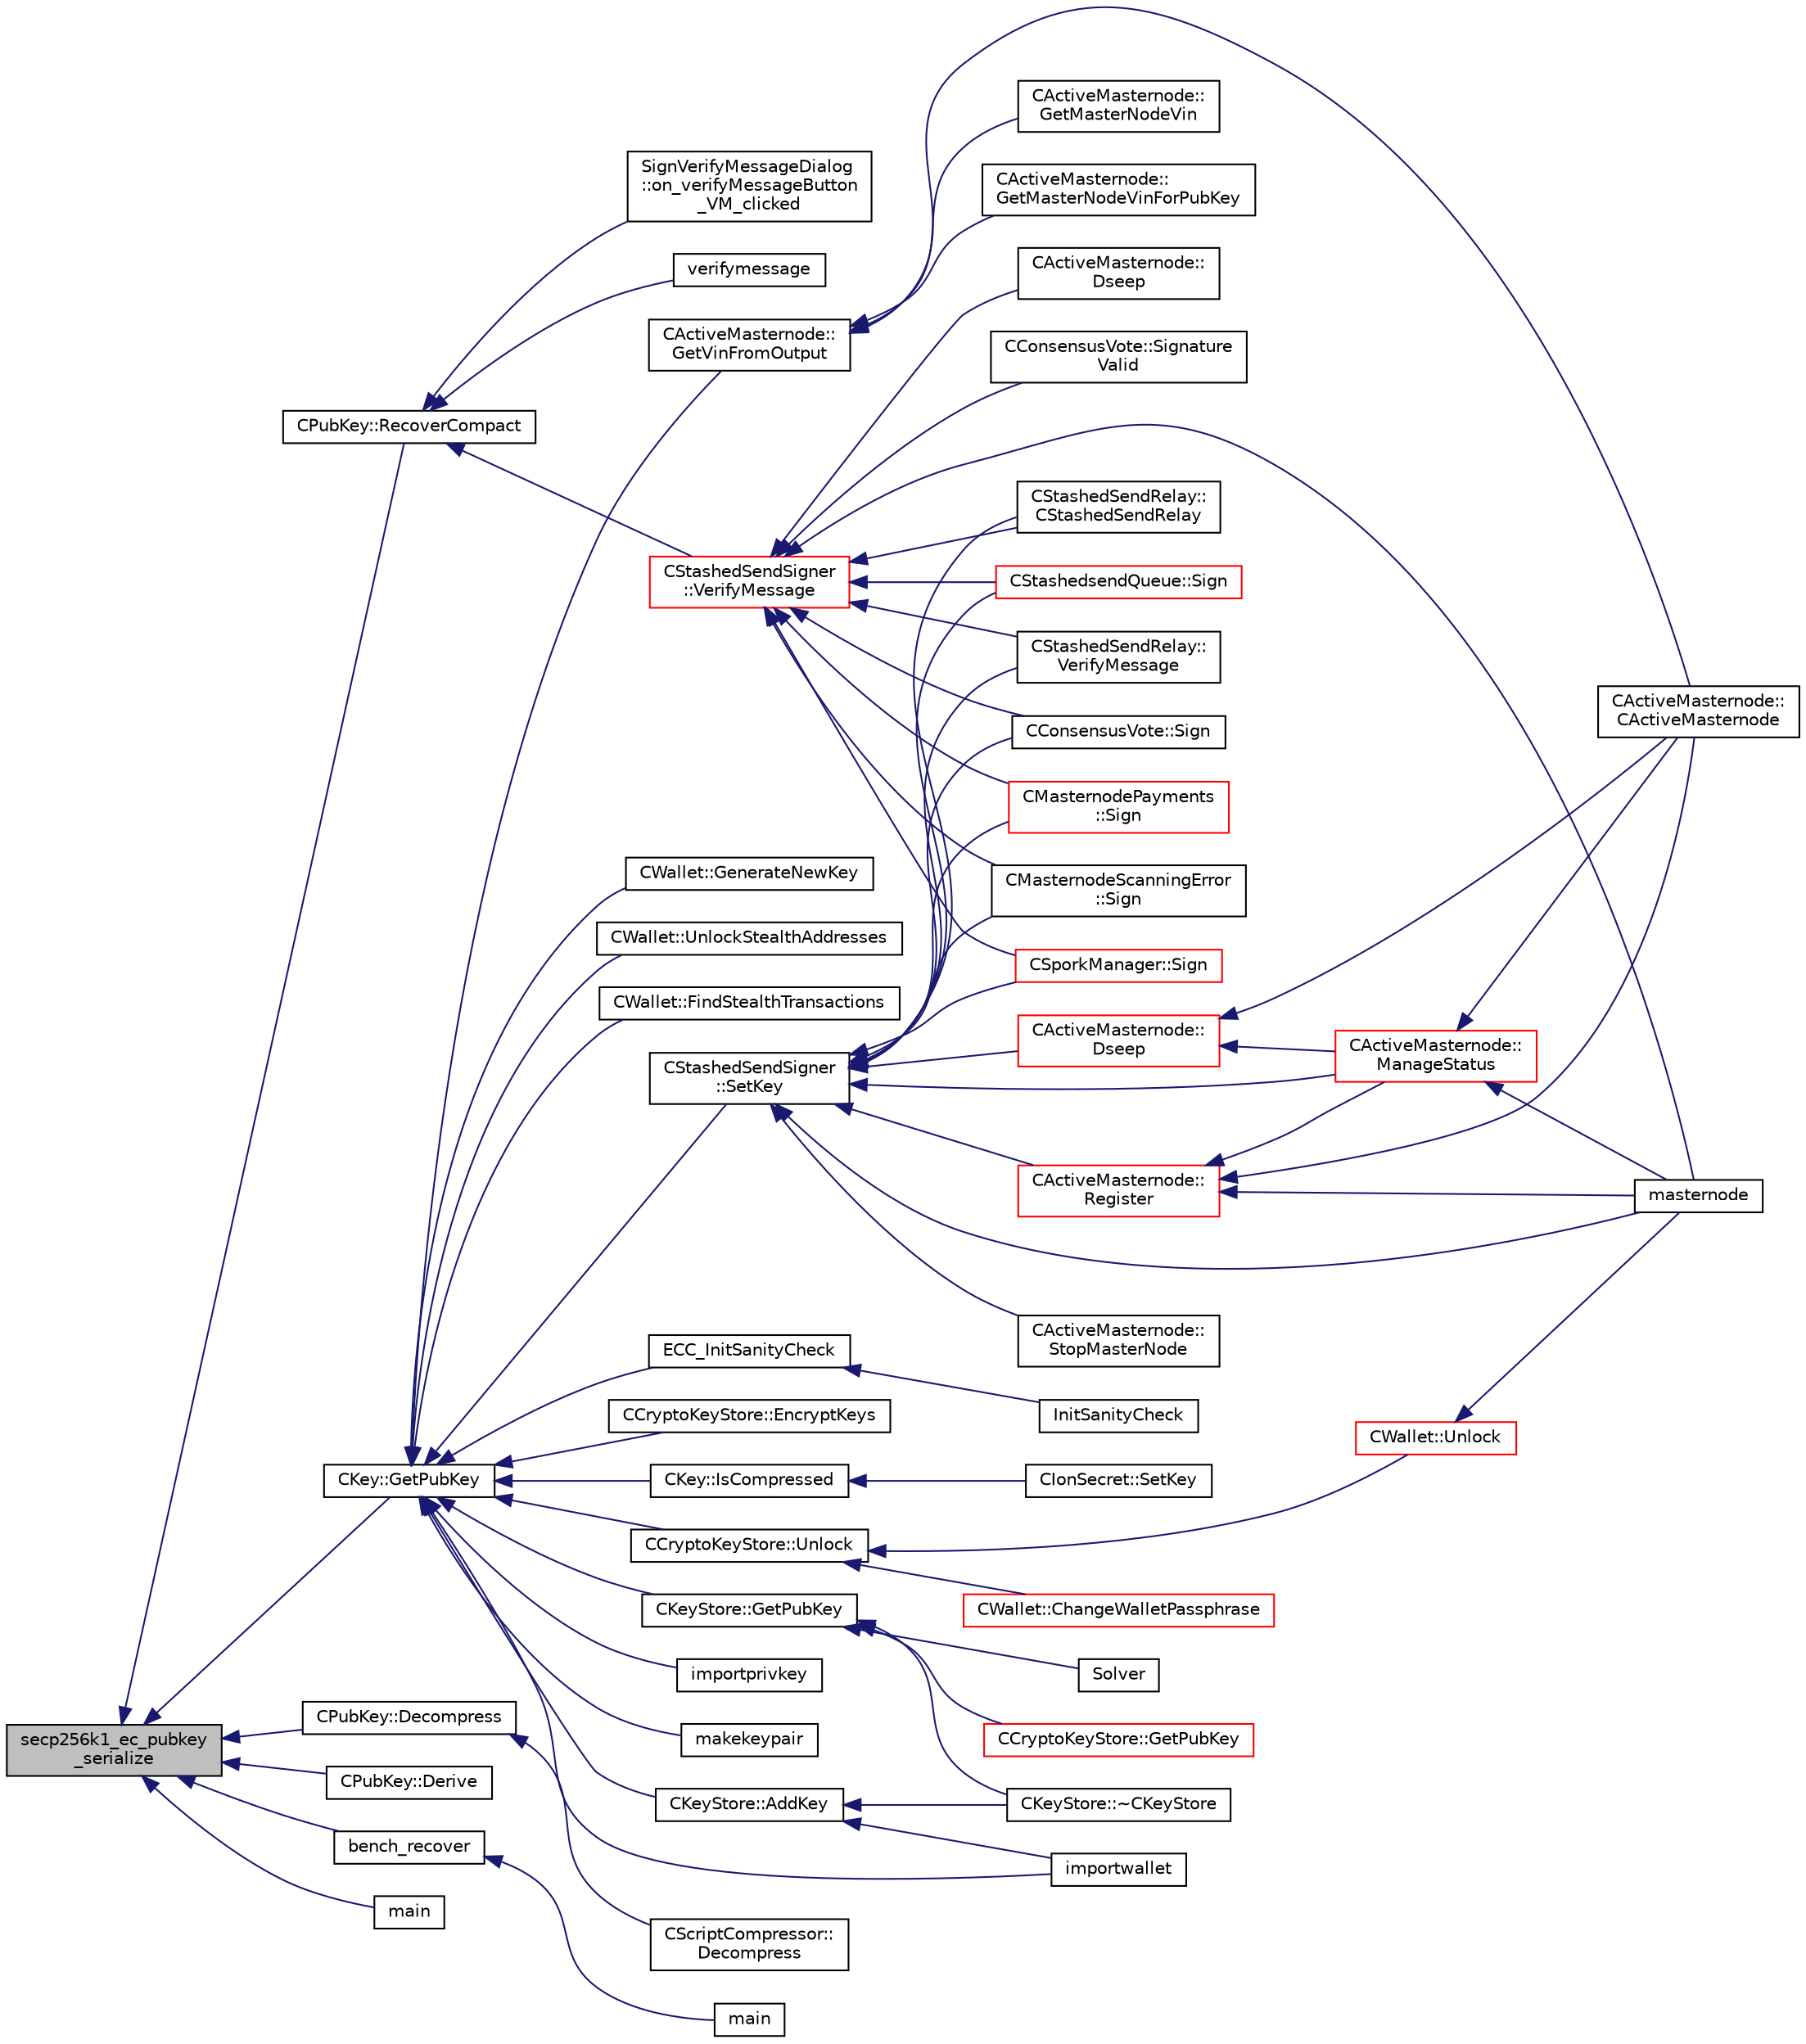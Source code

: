 digraph "secp256k1_ec_pubkey_serialize"
{
  edge [fontname="Helvetica",fontsize="10",labelfontname="Helvetica",labelfontsize="10"];
  node [fontname="Helvetica",fontsize="10",shape=record];
  rankdir="LR";
  Node143 [label="secp256k1_ec_pubkey\l_serialize",height=0.2,width=0.4,color="black", fillcolor="grey75", style="filled", fontcolor="black"];
  Node143 -> Node144 [dir="back",color="midnightblue",fontsize="10",style="solid",fontname="Helvetica"];
  Node144 [label="CKey::GetPubKey",height=0.2,width=0.4,color="black", fillcolor="white", style="filled",URL="$class_c_key.html#aa1085c59603a62db6ec776300f250337"];
  Node144 -> Node145 [dir="back",color="midnightblue",fontsize="10",style="solid",fontname="Helvetica"];
  Node145 [label="CActiveMasternode::\lGetVinFromOutput",height=0.2,width=0.4,color="black", fillcolor="white", style="filled",URL="$class_c_active_masternode.html#abc2ae1e24001f80ace4bbea2b6453944"];
  Node145 -> Node146 [dir="back",color="midnightblue",fontsize="10",style="solid",fontname="Helvetica"];
  Node146 [label="CActiveMasternode::\lGetMasterNodeVin",height=0.2,width=0.4,color="black", fillcolor="white", style="filled",URL="$class_c_active_masternode.html#adc93036b86ee9ef6abe5e0b783a51283"];
  Node145 -> Node147 [dir="back",color="midnightblue",fontsize="10",style="solid",fontname="Helvetica"];
  Node147 [label="CActiveMasternode::\lGetMasterNodeVinForPubKey",height=0.2,width=0.4,color="black", fillcolor="white", style="filled",URL="$class_c_active_masternode.html#ada17e6bbfd69a3acf166b49c10365da4"];
  Node145 -> Node148 [dir="back",color="midnightblue",fontsize="10",style="solid",fontname="Helvetica"];
  Node148 [label="CActiveMasternode::\lCActiveMasternode",height=0.2,width=0.4,color="black", fillcolor="white", style="filled",URL="$class_c_active_masternode.html#a7ffb946d1b2aad0054d3b3efce8c0543"];
  Node144 -> Node149 [dir="back",color="midnightblue",fontsize="10",style="solid",fontname="Helvetica"];
  Node149 [label="CCryptoKeyStore::Unlock",height=0.2,width=0.4,color="black", fillcolor="white", style="filled",URL="$class_c_crypto_key_store.html#a81bd70e18aa75f566526620a74f9cd88"];
  Node149 -> Node150 [dir="back",color="midnightblue",fontsize="10",style="solid",fontname="Helvetica"];
  Node150 [label="CWallet::Unlock",height=0.2,width=0.4,color="red", fillcolor="white", style="filled",URL="$class_c_wallet.html#a654ae5a3a7c4c7c7bfd271f108781b40"];
  Node150 -> Node158 [dir="back",color="midnightblue",fontsize="10",style="solid",fontname="Helvetica"];
  Node158 [label="masternode",height=0.2,width=0.4,color="black", fillcolor="white", style="filled",URL="$rpcstashedsend_8cpp.html#a30609e443aeb47c29ed0878d16b1b5e1"];
  Node149 -> Node160 [dir="back",color="midnightblue",fontsize="10",style="solid",fontname="Helvetica"];
  Node160 [label="CWallet::ChangeWalletPassphrase",height=0.2,width=0.4,color="red", fillcolor="white", style="filled",URL="$class_c_wallet.html#a4abcec3066e7c462f4564c159fc15031"];
  Node144 -> Node163 [dir="back",color="midnightblue",fontsize="10",style="solid",fontname="Helvetica"];
  Node163 [label="CCryptoKeyStore::EncryptKeys",height=0.2,width=0.4,color="black", fillcolor="white", style="filled",URL="$class_c_crypto_key_store.html#a8c0f6b63fb04193df16243c4459b7c61"];
  Node144 -> Node164 [dir="back",color="midnightblue",fontsize="10",style="solid",fontname="Helvetica"];
  Node164 [label="ECC_InitSanityCheck",height=0.2,width=0.4,color="black", fillcolor="white", style="filled",URL="$key_8h.html#a55cc40f04bf887c1000667caccb0684a",tooltip="Check that required EC support is available at runtime. "];
  Node164 -> Node165 [dir="back",color="midnightblue",fontsize="10",style="solid",fontname="Helvetica"];
  Node165 [label="InitSanityCheck",height=0.2,width=0.4,color="black", fillcolor="white", style="filled",URL="$init_8cpp.html#a878797b40fb8eb0d7f330a41d7742d11",tooltip="Sanity checks Ensure that Ion is running in a usable environment with all necessary library support..."];
  Node144 -> Node166 [dir="back",color="midnightblue",fontsize="10",style="solid",fontname="Helvetica"];
  Node166 [label="CKey::IsCompressed",height=0.2,width=0.4,color="black", fillcolor="white", style="filled",URL="$class_c_key.html#a96b017433a65335775cf3807d73f85ce"];
  Node166 -> Node167 [dir="back",color="midnightblue",fontsize="10",style="solid",fontname="Helvetica"];
  Node167 [label="CIonSecret::SetKey",height=0.2,width=0.4,color="black", fillcolor="white", style="filled",URL="$class_c_ion_secret.html#af28cc32f79cc793418e810e8ae12e25e"];
  Node144 -> Node168 [dir="back",color="midnightblue",fontsize="10",style="solid",fontname="Helvetica"];
  Node168 [label="CKeyStore::GetPubKey",height=0.2,width=0.4,color="black", fillcolor="white", style="filled",URL="$class_c_key_store.html#ab83687ea4c9df138b21f6ec3e9809f42"];
  Node168 -> Node169 [dir="back",color="midnightblue",fontsize="10",style="solid",fontname="Helvetica"];
  Node169 [label="CCryptoKeyStore::GetPubKey",height=0.2,width=0.4,color="red", fillcolor="white", style="filled",URL="$class_c_crypto_key_store.html#a20b474adfe6900bb36cd4fd6f9c31380"];
  Node168 -> Node184 [dir="back",color="midnightblue",fontsize="10",style="solid",fontname="Helvetica"];
  Node184 [label="CKeyStore::~CKeyStore",height=0.2,width=0.4,color="black", fillcolor="white", style="filled",URL="$class_c_key_store.html#a9bfaef2bcd6effc467a96043f44044a0"];
  Node168 -> Node185 [dir="back",color="midnightblue",fontsize="10",style="solid",fontname="Helvetica"];
  Node185 [label="Solver",height=0.2,width=0.4,color="black", fillcolor="white", style="filled",URL="$script_8h.html#a8e31b29d5a654a570c493f7aa9c3abd9"];
  Node144 -> Node186 [dir="back",color="midnightblue",fontsize="10",style="solid",fontname="Helvetica"];
  Node186 [label="CKeyStore::AddKey",height=0.2,width=0.4,color="black", fillcolor="white", style="filled",URL="$class_c_key_store.html#a0b4ca43724cfcc6e2ea70c0baa192750"];
  Node186 -> Node184 [dir="back",color="midnightblue",fontsize="10",style="solid",fontname="Helvetica"];
  Node186 -> Node187 [dir="back",color="midnightblue",fontsize="10",style="solid",fontname="Helvetica"];
  Node187 [label="importwallet",height=0.2,width=0.4,color="black", fillcolor="white", style="filled",URL="$rpcdump_8cpp.html#a2566d5c9dd1938b74e70398cdb3ac5c1"];
  Node144 -> Node188 [dir="back",color="midnightblue",fontsize="10",style="solid",fontname="Helvetica"];
  Node188 [label="importprivkey",height=0.2,width=0.4,color="black", fillcolor="white", style="filled",URL="$rpcdump_8cpp.html#a3a6fdb974fce01220a895393d444e981"];
  Node144 -> Node187 [dir="back",color="midnightblue",fontsize="10",style="solid",fontname="Helvetica"];
  Node144 -> Node189 [dir="back",color="midnightblue",fontsize="10",style="solid",fontname="Helvetica"];
  Node189 [label="makekeypair",height=0.2,width=0.4,color="black", fillcolor="white", style="filled",URL="$rpcwallet_8cpp.html#a99fe5f539a487e6da84f74ac47ae5ba6"];
  Node144 -> Node190 [dir="back",color="midnightblue",fontsize="10",style="solid",fontname="Helvetica"];
  Node190 [label="CStashedSendSigner\l::SetKey",height=0.2,width=0.4,color="black", fillcolor="white", style="filled",URL="$class_c_stashed_send_signer.html#a706eb86a74431f151080cb9e466fe6ce",tooltip="Set the private/public key values, returns true if successful. "];
  Node190 -> Node191 [dir="back",color="midnightblue",fontsize="10",style="solid",fontname="Helvetica"];
  Node191 [label="CActiveMasternode::\lManageStatus",height=0.2,width=0.4,color="red", fillcolor="white", style="filled",URL="$class_c_active_masternode.html#a8004b3b2100da7dcfedbd1e959633e51"];
  Node191 -> Node148 [dir="back",color="midnightblue",fontsize="10",style="solid",fontname="Helvetica"];
  Node191 -> Node158 [dir="back",color="midnightblue",fontsize="10",style="solid",fontname="Helvetica"];
  Node190 -> Node193 [dir="back",color="midnightblue",fontsize="10",style="solid",fontname="Helvetica"];
  Node193 [label="CActiveMasternode::\lStopMasterNode",height=0.2,width=0.4,color="black", fillcolor="white", style="filled",URL="$class_c_active_masternode.html#aa8221b9331dba267e222a84dd5d5b00d"];
  Node190 -> Node194 [dir="back",color="midnightblue",fontsize="10",style="solid",fontname="Helvetica"];
  Node194 [label="CActiveMasternode::\lDseep",height=0.2,width=0.4,color="red", fillcolor="white", style="filled",URL="$class_c_active_masternode.html#af217e0c05aee3315421a8760db6a7a6c"];
  Node194 -> Node191 [dir="back",color="midnightblue",fontsize="10",style="solid",fontname="Helvetica"];
  Node194 -> Node148 [dir="back",color="midnightblue",fontsize="10",style="solid",fontname="Helvetica"];
  Node190 -> Node196 [dir="back",color="midnightblue",fontsize="10",style="solid",fontname="Helvetica"];
  Node196 [label="CActiveMasternode::\lRegister",height=0.2,width=0.4,color="red", fillcolor="white", style="filled",URL="$class_c_active_masternode.html#aacd8f048772ab4f9908c11d29727063d",tooltip="Register remote Masternode. "];
  Node196 -> Node191 [dir="back",color="midnightblue",fontsize="10",style="solid",fontname="Helvetica"];
  Node196 -> Node148 [dir="back",color="midnightblue",fontsize="10",style="solid",fontname="Helvetica"];
  Node196 -> Node158 [dir="back",color="midnightblue",fontsize="10",style="solid",fontname="Helvetica"];
  Node190 -> Node199 [dir="back",color="midnightblue",fontsize="10",style="solid",fontname="Helvetica"];
  Node199 [label="CConsensusVote::Sign",height=0.2,width=0.4,color="black", fillcolor="white", style="filled",URL="$class_c_consensus_vote.html#a687495887aa75f5d5bb70f93ecb820d0"];
  Node190 -> Node200 [dir="back",color="midnightblue",fontsize="10",style="solid",fontname="Helvetica"];
  Node200 [label="CMasternodePayments\l::Sign",height=0.2,width=0.4,color="red", fillcolor="white", style="filled",URL="$class_c_masternode_payments.html#a7d04afdf936b8de605ab6f478c7fad51"];
  Node190 -> Node203 [dir="back",color="midnightblue",fontsize="10",style="solid",fontname="Helvetica"];
  Node203 [label="CMasternodeScanningError\l::Sign",height=0.2,width=0.4,color="black", fillcolor="white", style="filled",URL="$class_c_masternode_scanning_error.html#afdc8ec9b08767cdf3c6a6cc819af7d09"];
  Node190 -> Node158 [dir="back",color="midnightblue",fontsize="10",style="solid",fontname="Helvetica"];
  Node190 -> Node204 [dir="back",color="midnightblue",fontsize="10",style="solid",fontname="Helvetica"];
  Node204 [label="CSporkManager::Sign",height=0.2,width=0.4,color="red", fillcolor="white", style="filled",URL="$class_c_spork_manager.html#adf1b5d40f378c4bd3a5ea31905b11f30"];
  Node190 -> Node210 [dir="back",color="midnightblue",fontsize="10",style="solid",fontname="Helvetica"];
  Node210 [label="CStashedSendRelay::\lCStashedSendRelay",height=0.2,width=0.4,color="black", fillcolor="white", style="filled",URL="$class_c_stashed_send_relay.html#ac4f08ff3af1c8730a259abe6dc0972f5"];
  Node190 -> Node211 [dir="back",color="midnightblue",fontsize="10",style="solid",fontname="Helvetica"];
  Node211 [label="CStashedSendRelay::\lVerifyMessage",height=0.2,width=0.4,color="black", fillcolor="white", style="filled",URL="$class_c_stashed_send_relay.html#afbd1e6eeec3e89109d9fcb0d899da517"];
  Node190 -> Node212 [dir="back",color="midnightblue",fontsize="10",style="solid",fontname="Helvetica"];
  Node212 [label="CStashedsendQueue::Sign",height=0.2,width=0.4,color="red", fillcolor="white", style="filled",URL="$class_c_stashedsend_queue.html#a781354a3071b29fbf76df2353919933c",tooltip="Sign this Stashedsend transaction. "];
  Node144 -> Node214 [dir="back",color="midnightblue",fontsize="10",style="solid",fontname="Helvetica"];
  Node214 [label="CWallet::GenerateNewKey",height=0.2,width=0.4,color="black", fillcolor="white", style="filled",URL="$class_c_wallet.html#a061fe7f54f80ec40f856b3e6365c2f4a"];
  Node144 -> Node215 [dir="back",color="midnightblue",fontsize="10",style="solid",fontname="Helvetica"];
  Node215 [label="CWallet::UnlockStealthAddresses",height=0.2,width=0.4,color="black", fillcolor="white", style="filled",URL="$class_c_wallet.html#ac45af0632ea59c56295d3158b7387f33"];
  Node144 -> Node216 [dir="back",color="midnightblue",fontsize="10",style="solid",fontname="Helvetica"];
  Node216 [label="CWallet::FindStealthTransactions",height=0.2,width=0.4,color="black", fillcolor="white", style="filled",URL="$class_c_wallet.html#a5d0e2025dc7a87a0406be272b80509ee"];
  Node143 -> Node217 [dir="back",color="midnightblue",fontsize="10",style="solid",fontname="Helvetica"];
  Node217 [label="CPubKey::RecoverCompact",height=0.2,width=0.4,color="black", fillcolor="white", style="filled",URL="$class_c_pub_key.html#a169505e735a02db385486b0affeb565c"];
  Node217 -> Node218 [dir="back",color="midnightblue",fontsize="10",style="solid",fontname="Helvetica"];
  Node218 [label="SignVerifyMessageDialog\l::on_verifyMessageButton\l_VM_clicked",height=0.2,width=0.4,color="black", fillcolor="white", style="filled",URL="$class_sign_verify_message_dialog.html#ae37dec200b27f23c409221511447ae1e"];
  Node217 -> Node219 [dir="back",color="midnightblue",fontsize="10",style="solid",fontname="Helvetica"];
  Node219 [label="verifymessage",height=0.2,width=0.4,color="black", fillcolor="white", style="filled",URL="$rpcmisc_8cpp.html#ad8fce781dfd9dfd4866bba2a4589141a"];
  Node217 -> Node220 [dir="back",color="midnightblue",fontsize="10",style="solid",fontname="Helvetica"];
  Node220 [label="CStashedSendSigner\l::VerifyMessage",height=0.2,width=0.4,color="red", fillcolor="white", style="filled",URL="$class_c_stashed_send_signer.html#a917e4eb567f2005a73ef59bafcf46bd4",tooltip="Verify the message, returns true if succcessful. "];
  Node220 -> Node221 [dir="back",color="midnightblue",fontsize="10",style="solid",fontname="Helvetica"];
  Node221 [label="CActiveMasternode::\lDseep",height=0.2,width=0.4,color="black", fillcolor="white", style="filled",URL="$class_c_active_masternode.html#aa14a1a9611f6b73cc3e860cda75de88c"];
  Node220 -> Node222 [dir="back",color="midnightblue",fontsize="10",style="solid",fontname="Helvetica"];
  Node222 [label="CConsensusVote::Signature\lValid",height=0.2,width=0.4,color="black", fillcolor="white", style="filled",URL="$class_c_consensus_vote.html#ac6550a89acee255e0035e189a42a6310"];
  Node220 -> Node199 [dir="back",color="midnightblue",fontsize="10",style="solid",fontname="Helvetica"];
  Node220 -> Node200 [dir="back",color="midnightblue",fontsize="10",style="solid",fontname="Helvetica"];
  Node220 -> Node203 [dir="back",color="midnightblue",fontsize="10",style="solid",fontname="Helvetica"];
  Node220 -> Node158 [dir="back",color="midnightblue",fontsize="10",style="solid",fontname="Helvetica"];
  Node220 -> Node204 [dir="back",color="midnightblue",fontsize="10",style="solid",fontname="Helvetica"];
  Node220 -> Node210 [dir="back",color="midnightblue",fontsize="10",style="solid",fontname="Helvetica"];
  Node220 -> Node211 [dir="back",color="midnightblue",fontsize="10",style="solid",fontname="Helvetica"];
  Node220 -> Node212 [dir="back",color="midnightblue",fontsize="10",style="solid",fontname="Helvetica"];
  Node143 -> Node228 [dir="back",color="midnightblue",fontsize="10",style="solid",fontname="Helvetica"];
  Node228 [label="CPubKey::Decompress",height=0.2,width=0.4,color="black", fillcolor="white", style="filled",URL="$class_c_pub_key.html#a572689418fecf47b300a11519bc3da36"];
  Node228 -> Node229 [dir="back",color="midnightblue",fontsize="10",style="solid",fontname="Helvetica"];
  Node229 [label="CScriptCompressor::\lDecompress",height=0.2,width=0.4,color="black", fillcolor="white", style="filled",URL="$class_c_script_compressor.html#a1feb663ddab3a45218c7cb02f2a25717"];
  Node143 -> Node230 [dir="back",color="midnightblue",fontsize="10",style="solid",fontname="Helvetica"];
  Node230 [label="CPubKey::Derive",height=0.2,width=0.4,color="black", fillcolor="white", style="filled",URL="$class_c_pub_key.html#a6e70269c1be731ace2fce8bfba9a0c36"];
  Node143 -> Node231 [dir="back",color="midnightblue",fontsize="10",style="solid",fontname="Helvetica"];
  Node231 [label="bench_recover",height=0.2,width=0.4,color="black", fillcolor="white", style="filled",URL="$bench__recover_8c.html#a6bbc6888c36d93d55e5410b25121db10"];
  Node231 -> Node232 [dir="back",color="midnightblue",fontsize="10",style="solid",fontname="Helvetica"];
  Node232 [label="main",height=0.2,width=0.4,color="black", fillcolor="white", style="filled",URL="$bench__recover_8c.html#a840291bc02cba5474a4cb46a9b9566fe"];
  Node143 -> Node233 [dir="back",color="midnightblue",fontsize="10",style="solid",fontname="Helvetica"];
  Node233 [label="main",height=0.2,width=0.4,color="black", fillcolor="white", style="filled",URL="$bench__verify_8c.html#a840291bc02cba5474a4cb46a9b9566fe"];
}
